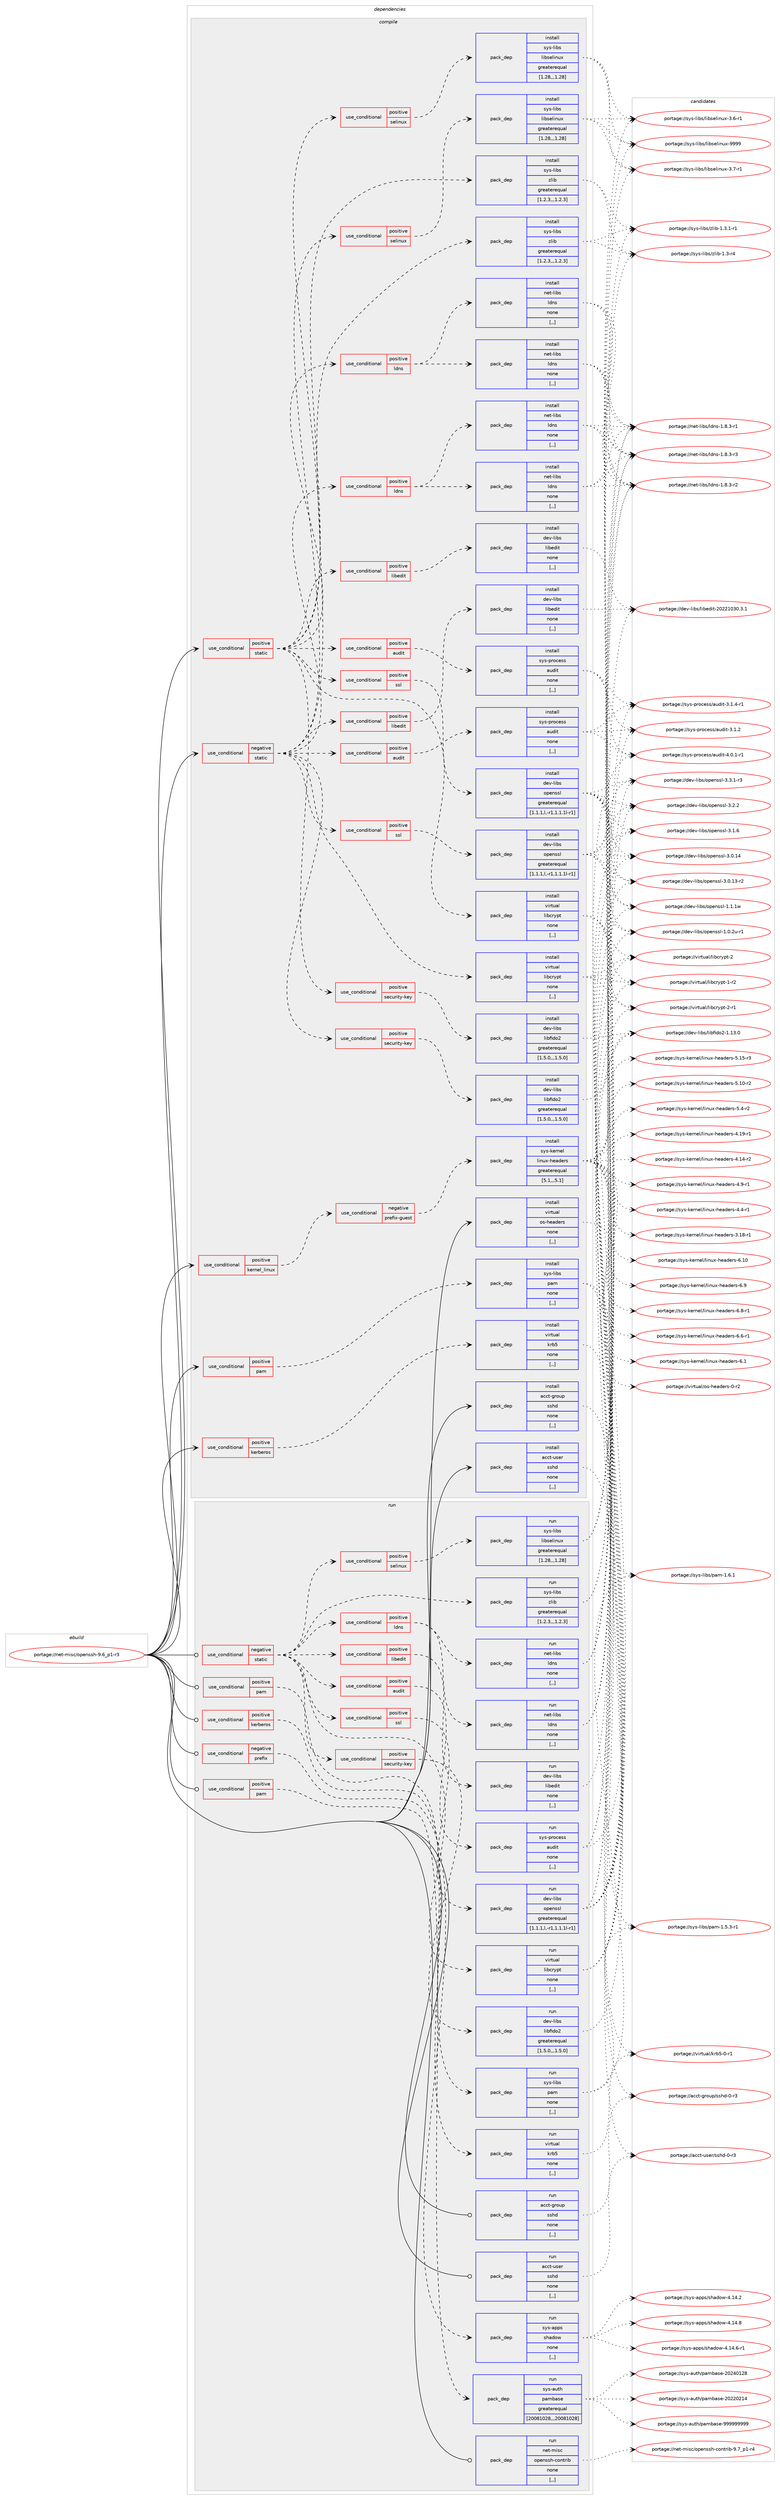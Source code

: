 digraph prolog {

# *************
# Graph options
# *************

newrank=true;
concentrate=true;
compound=true;
graph [rankdir=LR,fontname=Helvetica,fontsize=10,ranksep=1.5];#, ranksep=2.5, nodesep=0.2];
edge  [arrowhead=vee];
node  [fontname=Helvetica,fontsize=10];

# **********
# The ebuild
# **********

subgraph cluster_leftcol {
color=gray;
label=<<i>ebuild</i>>;
id [label="portage://net-misc/openssh-9.6_p1-r3", color=red, width=4, href="../net-misc/openssh-9.6_p1-r3.svg"];
}

# ****************
# The dependencies
# ****************

subgraph cluster_midcol {
color=gray;
label=<<i>dependencies</i>>;
subgraph cluster_compile {
fillcolor="#eeeeee";
style=filled;
label=<<i>compile</i>>;
subgraph cond4305 {
dependency11518 [label=<<TABLE BORDER="0" CELLBORDER="1" CELLSPACING="0" CELLPADDING="4"><TR><TD ROWSPAN="3" CELLPADDING="10">use_conditional</TD></TR><TR><TD>negative</TD></TR><TR><TD>static</TD></TR></TABLE>>, shape=none, color=red];
subgraph cond4306 {
dependency11519 [label=<<TABLE BORDER="0" CELLBORDER="1" CELLSPACING="0" CELLPADDING="4"><TR><TD ROWSPAN="3" CELLPADDING="10">use_conditional</TD></TR><TR><TD>positive</TD></TR><TR><TD>audit</TD></TR></TABLE>>, shape=none, color=red];
subgraph pack7176 {
dependency11520 [label=<<TABLE BORDER="0" CELLBORDER="1" CELLSPACING="0" CELLPADDING="4" WIDTH="220"><TR><TD ROWSPAN="6" CELLPADDING="30">pack_dep</TD></TR><TR><TD WIDTH="110">install</TD></TR><TR><TD>sys-process</TD></TR><TR><TD>audit</TD></TR><TR><TD>none</TD></TR><TR><TD>[,,]</TD></TR></TABLE>>, shape=none, color=blue];
}
dependency11519:e -> dependency11520:w [weight=20,style="dashed",arrowhead="vee"];
}
dependency11518:e -> dependency11519:w [weight=20,style="dashed",arrowhead="vee"];
subgraph cond4307 {
dependency11521 [label=<<TABLE BORDER="0" CELLBORDER="1" CELLSPACING="0" CELLPADDING="4"><TR><TD ROWSPAN="3" CELLPADDING="10">use_conditional</TD></TR><TR><TD>positive</TD></TR><TR><TD>ldns</TD></TR></TABLE>>, shape=none, color=red];
subgraph pack7177 {
dependency11522 [label=<<TABLE BORDER="0" CELLBORDER="1" CELLSPACING="0" CELLPADDING="4" WIDTH="220"><TR><TD ROWSPAN="6" CELLPADDING="30">pack_dep</TD></TR><TR><TD WIDTH="110">install</TD></TR><TR><TD>net-libs</TD></TR><TR><TD>ldns</TD></TR><TR><TD>none</TD></TR><TR><TD>[,,]</TD></TR></TABLE>>, shape=none, color=blue];
}
dependency11521:e -> dependency11522:w [weight=20,style="dashed",arrowhead="vee"];
subgraph pack7178 {
dependency11523 [label=<<TABLE BORDER="0" CELLBORDER="1" CELLSPACING="0" CELLPADDING="4" WIDTH="220"><TR><TD ROWSPAN="6" CELLPADDING="30">pack_dep</TD></TR><TR><TD WIDTH="110">install</TD></TR><TR><TD>net-libs</TD></TR><TR><TD>ldns</TD></TR><TR><TD>none</TD></TR><TR><TD>[,,]</TD></TR></TABLE>>, shape=none, color=blue];
}
dependency11521:e -> dependency11523:w [weight=20,style="dashed",arrowhead="vee"];
}
dependency11518:e -> dependency11521:w [weight=20,style="dashed",arrowhead="vee"];
subgraph cond4308 {
dependency11524 [label=<<TABLE BORDER="0" CELLBORDER="1" CELLSPACING="0" CELLPADDING="4"><TR><TD ROWSPAN="3" CELLPADDING="10">use_conditional</TD></TR><TR><TD>positive</TD></TR><TR><TD>libedit</TD></TR></TABLE>>, shape=none, color=red];
subgraph pack7179 {
dependency11525 [label=<<TABLE BORDER="0" CELLBORDER="1" CELLSPACING="0" CELLPADDING="4" WIDTH="220"><TR><TD ROWSPAN="6" CELLPADDING="30">pack_dep</TD></TR><TR><TD WIDTH="110">install</TD></TR><TR><TD>dev-libs</TD></TR><TR><TD>libedit</TD></TR><TR><TD>none</TD></TR><TR><TD>[,,]</TD></TR></TABLE>>, shape=none, color=blue];
}
dependency11524:e -> dependency11525:w [weight=20,style="dashed",arrowhead="vee"];
}
dependency11518:e -> dependency11524:w [weight=20,style="dashed",arrowhead="vee"];
subgraph cond4309 {
dependency11526 [label=<<TABLE BORDER="0" CELLBORDER="1" CELLSPACING="0" CELLPADDING="4"><TR><TD ROWSPAN="3" CELLPADDING="10">use_conditional</TD></TR><TR><TD>positive</TD></TR><TR><TD>security-key</TD></TR></TABLE>>, shape=none, color=red];
subgraph pack7180 {
dependency11527 [label=<<TABLE BORDER="0" CELLBORDER="1" CELLSPACING="0" CELLPADDING="4" WIDTH="220"><TR><TD ROWSPAN="6" CELLPADDING="30">pack_dep</TD></TR><TR><TD WIDTH="110">install</TD></TR><TR><TD>dev-libs</TD></TR><TR><TD>libfido2</TD></TR><TR><TD>greaterequal</TD></TR><TR><TD>[1.5.0,,,1.5.0]</TD></TR></TABLE>>, shape=none, color=blue];
}
dependency11526:e -> dependency11527:w [weight=20,style="dashed",arrowhead="vee"];
}
dependency11518:e -> dependency11526:w [weight=20,style="dashed",arrowhead="vee"];
subgraph cond4310 {
dependency11528 [label=<<TABLE BORDER="0" CELLBORDER="1" CELLSPACING="0" CELLPADDING="4"><TR><TD ROWSPAN="3" CELLPADDING="10">use_conditional</TD></TR><TR><TD>positive</TD></TR><TR><TD>selinux</TD></TR></TABLE>>, shape=none, color=red];
subgraph pack7181 {
dependency11529 [label=<<TABLE BORDER="0" CELLBORDER="1" CELLSPACING="0" CELLPADDING="4" WIDTH="220"><TR><TD ROWSPAN="6" CELLPADDING="30">pack_dep</TD></TR><TR><TD WIDTH="110">install</TD></TR><TR><TD>sys-libs</TD></TR><TR><TD>libselinux</TD></TR><TR><TD>greaterequal</TD></TR><TR><TD>[1.28,,,1.28]</TD></TR></TABLE>>, shape=none, color=blue];
}
dependency11528:e -> dependency11529:w [weight=20,style="dashed",arrowhead="vee"];
}
dependency11518:e -> dependency11528:w [weight=20,style="dashed",arrowhead="vee"];
subgraph cond4311 {
dependency11530 [label=<<TABLE BORDER="0" CELLBORDER="1" CELLSPACING="0" CELLPADDING="4"><TR><TD ROWSPAN="3" CELLPADDING="10">use_conditional</TD></TR><TR><TD>positive</TD></TR><TR><TD>ssl</TD></TR></TABLE>>, shape=none, color=red];
subgraph pack7182 {
dependency11531 [label=<<TABLE BORDER="0" CELLBORDER="1" CELLSPACING="0" CELLPADDING="4" WIDTH="220"><TR><TD ROWSPAN="6" CELLPADDING="30">pack_dep</TD></TR><TR><TD WIDTH="110">install</TD></TR><TR><TD>dev-libs</TD></TR><TR><TD>openssl</TD></TR><TR><TD>greaterequal</TD></TR><TR><TD>[1.1.1,l,-r1,1.1.1l-r1]</TD></TR></TABLE>>, shape=none, color=blue];
}
dependency11530:e -> dependency11531:w [weight=20,style="dashed",arrowhead="vee"];
}
dependency11518:e -> dependency11530:w [weight=20,style="dashed",arrowhead="vee"];
subgraph pack7183 {
dependency11532 [label=<<TABLE BORDER="0" CELLBORDER="1" CELLSPACING="0" CELLPADDING="4" WIDTH="220"><TR><TD ROWSPAN="6" CELLPADDING="30">pack_dep</TD></TR><TR><TD WIDTH="110">install</TD></TR><TR><TD>virtual</TD></TR><TR><TD>libcrypt</TD></TR><TR><TD>none</TD></TR><TR><TD>[,,]</TD></TR></TABLE>>, shape=none, color=blue];
}
dependency11518:e -> dependency11532:w [weight=20,style="dashed",arrowhead="vee"];
subgraph pack7184 {
dependency11533 [label=<<TABLE BORDER="0" CELLBORDER="1" CELLSPACING="0" CELLPADDING="4" WIDTH="220"><TR><TD ROWSPAN="6" CELLPADDING="30">pack_dep</TD></TR><TR><TD WIDTH="110">install</TD></TR><TR><TD>sys-libs</TD></TR><TR><TD>zlib</TD></TR><TR><TD>greaterequal</TD></TR><TR><TD>[1.2.3,,,1.2.3]</TD></TR></TABLE>>, shape=none, color=blue];
}
dependency11518:e -> dependency11533:w [weight=20,style="dashed",arrowhead="vee"];
}
id:e -> dependency11518:w [weight=20,style="solid",arrowhead="vee"];
subgraph cond4312 {
dependency11534 [label=<<TABLE BORDER="0" CELLBORDER="1" CELLSPACING="0" CELLPADDING="4"><TR><TD ROWSPAN="3" CELLPADDING="10">use_conditional</TD></TR><TR><TD>positive</TD></TR><TR><TD>kerberos</TD></TR></TABLE>>, shape=none, color=red];
subgraph pack7185 {
dependency11535 [label=<<TABLE BORDER="0" CELLBORDER="1" CELLSPACING="0" CELLPADDING="4" WIDTH="220"><TR><TD ROWSPAN="6" CELLPADDING="30">pack_dep</TD></TR><TR><TD WIDTH="110">install</TD></TR><TR><TD>virtual</TD></TR><TR><TD>krb5</TD></TR><TR><TD>none</TD></TR><TR><TD>[,,]</TD></TR></TABLE>>, shape=none, color=blue];
}
dependency11534:e -> dependency11535:w [weight=20,style="dashed",arrowhead="vee"];
}
id:e -> dependency11534:w [weight=20,style="solid",arrowhead="vee"];
subgraph cond4313 {
dependency11536 [label=<<TABLE BORDER="0" CELLBORDER="1" CELLSPACING="0" CELLPADDING="4"><TR><TD ROWSPAN="3" CELLPADDING="10">use_conditional</TD></TR><TR><TD>positive</TD></TR><TR><TD>kernel_linux</TD></TR></TABLE>>, shape=none, color=red];
subgraph cond4314 {
dependency11537 [label=<<TABLE BORDER="0" CELLBORDER="1" CELLSPACING="0" CELLPADDING="4"><TR><TD ROWSPAN="3" CELLPADDING="10">use_conditional</TD></TR><TR><TD>negative</TD></TR><TR><TD>prefix-guest</TD></TR></TABLE>>, shape=none, color=red];
subgraph pack7186 {
dependency11538 [label=<<TABLE BORDER="0" CELLBORDER="1" CELLSPACING="0" CELLPADDING="4" WIDTH="220"><TR><TD ROWSPAN="6" CELLPADDING="30">pack_dep</TD></TR><TR><TD WIDTH="110">install</TD></TR><TR><TD>sys-kernel</TD></TR><TR><TD>linux-headers</TD></TR><TR><TD>greaterequal</TD></TR><TR><TD>[5.1,,,5.1]</TD></TR></TABLE>>, shape=none, color=blue];
}
dependency11537:e -> dependency11538:w [weight=20,style="dashed",arrowhead="vee"];
}
dependency11536:e -> dependency11537:w [weight=20,style="dashed",arrowhead="vee"];
}
id:e -> dependency11536:w [weight=20,style="solid",arrowhead="vee"];
subgraph cond4315 {
dependency11539 [label=<<TABLE BORDER="0" CELLBORDER="1" CELLSPACING="0" CELLPADDING="4"><TR><TD ROWSPAN="3" CELLPADDING="10">use_conditional</TD></TR><TR><TD>positive</TD></TR><TR><TD>pam</TD></TR></TABLE>>, shape=none, color=red];
subgraph pack7187 {
dependency11540 [label=<<TABLE BORDER="0" CELLBORDER="1" CELLSPACING="0" CELLPADDING="4" WIDTH="220"><TR><TD ROWSPAN="6" CELLPADDING="30">pack_dep</TD></TR><TR><TD WIDTH="110">install</TD></TR><TR><TD>sys-libs</TD></TR><TR><TD>pam</TD></TR><TR><TD>none</TD></TR><TR><TD>[,,]</TD></TR></TABLE>>, shape=none, color=blue];
}
dependency11539:e -> dependency11540:w [weight=20,style="dashed",arrowhead="vee"];
}
id:e -> dependency11539:w [weight=20,style="solid",arrowhead="vee"];
subgraph cond4316 {
dependency11541 [label=<<TABLE BORDER="0" CELLBORDER="1" CELLSPACING="0" CELLPADDING="4"><TR><TD ROWSPAN="3" CELLPADDING="10">use_conditional</TD></TR><TR><TD>positive</TD></TR><TR><TD>static</TD></TR></TABLE>>, shape=none, color=red];
subgraph cond4317 {
dependency11542 [label=<<TABLE BORDER="0" CELLBORDER="1" CELLSPACING="0" CELLPADDING="4"><TR><TD ROWSPAN="3" CELLPADDING="10">use_conditional</TD></TR><TR><TD>positive</TD></TR><TR><TD>audit</TD></TR></TABLE>>, shape=none, color=red];
subgraph pack7188 {
dependency11543 [label=<<TABLE BORDER="0" CELLBORDER="1" CELLSPACING="0" CELLPADDING="4" WIDTH="220"><TR><TD ROWSPAN="6" CELLPADDING="30">pack_dep</TD></TR><TR><TD WIDTH="110">install</TD></TR><TR><TD>sys-process</TD></TR><TR><TD>audit</TD></TR><TR><TD>none</TD></TR><TR><TD>[,,]</TD></TR></TABLE>>, shape=none, color=blue];
}
dependency11542:e -> dependency11543:w [weight=20,style="dashed",arrowhead="vee"];
}
dependency11541:e -> dependency11542:w [weight=20,style="dashed",arrowhead="vee"];
subgraph cond4318 {
dependency11544 [label=<<TABLE BORDER="0" CELLBORDER="1" CELLSPACING="0" CELLPADDING="4"><TR><TD ROWSPAN="3" CELLPADDING="10">use_conditional</TD></TR><TR><TD>positive</TD></TR><TR><TD>ldns</TD></TR></TABLE>>, shape=none, color=red];
subgraph pack7189 {
dependency11545 [label=<<TABLE BORDER="0" CELLBORDER="1" CELLSPACING="0" CELLPADDING="4" WIDTH="220"><TR><TD ROWSPAN="6" CELLPADDING="30">pack_dep</TD></TR><TR><TD WIDTH="110">install</TD></TR><TR><TD>net-libs</TD></TR><TR><TD>ldns</TD></TR><TR><TD>none</TD></TR><TR><TD>[,,]</TD></TR></TABLE>>, shape=none, color=blue];
}
dependency11544:e -> dependency11545:w [weight=20,style="dashed",arrowhead="vee"];
subgraph pack7190 {
dependency11546 [label=<<TABLE BORDER="0" CELLBORDER="1" CELLSPACING="0" CELLPADDING="4" WIDTH="220"><TR><TD ROWSPAN="6" CELLPADDING="30">pack_dep</TD></TR><TR><TD WIDTH="110">install</TD></TR><TR><TD>net-libs</TD></TR><TR><TD>ldns</TD></TR><TR><TD>none</TD></TR><TR><TD>[,,]</TD></TR></TABLE>>, shape=none, color=blue];
}
dependency11544:e -> dependency11546:w [weight=20,style="dashed",arrowhead="vee"];
}
dependency11541:e -> dependency11544:w [weight=20,style="dashed",arrowhead="vee"];
subgraph cond4319 {
dependency11547 [label=<<TABLE BORDER="0" CELLBORDER="1" CELLSPACING="0" CELLPADDING="4"><TR><TD ROWSPAN="3" CELLPADDING="10">use_conditional</TD></TR><TR><TD>positive</TD></TR><TR><TD>libedit</TD></TR></TABLE>>, shape=none, color=red];
subgraph pack7191 {
dependency11548 [label=<<TABLE BORDER="0" CELLBORDER="1" CELLSPACING="0" CELLPADDING="4" WIDTH="220"><TR><TD ROWSPAN="6" CELLPADDING="30">pack_dep</TD></TR><TR><TD WIDTH="110">install</TD></TR><TR><TD>dev-libs</TD></TR><TR><TD>libedit</TD></TR><TR><TD>none</TD></TR><TR><TD>[,,]</TD></TR></TABLE>>, shape=none, color=blue];
}
dependency11547:e -> dependency11548:w [weight=20,style="dashed",arrowhead="vee"];
}
dependency11541:e -> dependency11547:w [weight=20,style="dashed",arrowhead="vee"];
subgraph cond4320 {
dependency11549 [label=<<TABLE BORDER="0" CELLBORDER="1" CELLSPACING="0" CELLPADDING="4"><TR><TD ROWSPAN="3" CELLPADDING="10">use_conditional</TD></TR><TR><TD>positive</TD></TR><TR><TD>security-key</TD></TR></TABLE>>, shape=none, color=red];
subgraph pack7192 {
dependency11550 [label=<<TABLE BORDER="0" CELLBORDER="1" CELLSPACING="0" CELLPADDING="4" WIDTH="220"><TR><TD ROWSPAN="6" CELLPADDING="30">pack_dep</TD></TR><TR><TD WIDTH="110">install</TD></TR><TR><TD>dev-libs</TD></TR><TR><TD>libfido2</TD></TR><TR><TD>greaterequal</TD></TR><TR><TD>[1.5.0,,,1.5.0]</TD></TR></TABLE>>, shape=none, color=blue];
}
dependency11549:e -> dependency11550:w [weight=20,style="dashed",arrowhead="vee"];
}
dependency11541:e -> dependency11549:w [weight=20,style="dashed",arrowhead="vee"];
subgraph cond4321 {
dependency11551 [label=<<TABLE BORDER="0" CELLBORDER="1" CELLSPACING="0" CELLPADDING="4"><TR><TD ROWSPAN="3" CELLPADDING="10">use_conditional</TD></TR><TR><TD>positive</TD></TR><TR><TD>selinux</TD></TR></TABLE>>, shape=none, color=red];
subgraph pack7193 {
dependency11552 [label=<<TABLE BORDER="0" CELLBORDER="1" CELLSPACING="0" CELLPADDING="4" WIDTH="220"><TR><TD ROWSPAN="6" CELLPADDING="30">pack_dep</TD></TR><TR><TD WIDTH="110">install</TD></TR><TR><TD>sys-libs</TD></TR><TR><TD>libselinux</TD></TR><TR><TD>greaterequal</TD></TR><TR><TD>[1.28,,,1.28]</TD></TR></TABLE>>, shape=none, color=blue];
}
dependency11551:e -> dependency11552:w [weight=20,style="dashed",arrowhead="vee"];
}
dependency11541:e -> dependency11551:w [weight=20,style="dashed",arrowhead="vee"];
subgraph cond4322 {
dependency11553 [label=<<TABLE BORDER="0" CELLBORDER="1" CELLSPACING="0" CELLPADDING="4"><TR><TD ROWSPAN="3" CELLPADDING="10">use_conditional</TD></TR><TR><TD>positive</TD></TR><TR><TD>ssl</TD></TR></TABLE>>, shape=none, color=red];
subgraph pack7194 {
dependency11554 [label=<<TABLE BORDER="0" CELLBORDER="1" CELLSPACING="0" CELLPADDING="4" WIDTH="220"><TR><TD ROWSPAN="6" CELLPADDING="30">pack_dep</TD></TR><TR><TD WIDTH="110">install</TD></TR><TR><TD>dev-libs</TD></TR><TR><TD>openssl</TD></TR><TR><TD>greaterequal</TD></TR><TR><TD>[1.1.1,l,-r1,1.1.1l-r1]</TD></TR></TABLE>>, shape=none, color=blue];
}
dependency11553:e -> dependency11554:w [weight=20,style="dashed",arrowhead="vee"];
}
dependency11541:e -> dependency11553:w [weight=20,style="dashed",arrowhead="vee"];
subgraph pack7195 {
dependency11555 [label=<<TABLE BORDER="0" CELLBORDER="1" CELLSPACING="0" CELLPADDING="4" WIDTH="220"><TR><TD ROWSPAN="6" CELLPADDING="30">pack_dep</TD></TR><TR><TD WIDTH="110">install</TD></TR><TR><TD>virtual</TD></TR><TR><TD>libcrypt</TD></TR><TR><TD>none</TD></TR><TR><TD>[,,]</TD></TR></TABLE>>, shape=none, color=blue];
}
dependency11541:e -> dependency11555:w [weight=20,style="dashed",arrowhead="vee"];
subgraph pack7196 {
dependency11556 [label=<<TABLE BORDER="0" CELLBORDER="1" CELLSPACING="0" CELLPADDING="4" WIDTH="220"><TR><TD ROWSPAN="6" CELLPADDING="30">pack_dep</TD></TR><TR><TD WIDTH="110">install</TD></TR><TR><TD>sys-libs</TD></TR><TR><TD>zlib</TD></TR><TR><TD>greaterequal</TD></TR><TR><TD>[1.2.3,,,1.2.3]</TD></TR></TABLE>>, shape=none, color=blue];
}
dependency11541:e -> dependency11556:w [weight=20,style="dashed",arrowhead="vee"];
}
id:e -> dependency11541:w [weight=20,style="solid",arrowhead="vee"];
subgraph pack7197 {
dependency11557 [label=<<TABLE BORDER="0" CELLBORDER="1" CELLSPACING="0" CELLPADDING="4" WIDTH="220"><TR><TD ROWSPAN="6" CELLPADDING="30">pack_dep</TD></TR><TR><TD WIDTH="110">install</TD></TR><TR><TD>acct-group</TD></TR><TR><TD>sshd</TD></TR><TR><TD>none</TD></TR><TR><TD>[,,]</TD></TR></TABLE>>, shape=none, color=blue];
}
id:e -> dependency11557:w [weight=20,style="solid",arrowhead="vee"];
subgraph pack7198 {
dependency11558 [label=<<TABLE BORDER="0" CELLBORDER="1" CELLSPACING="0" CELLPADDING="4" WIDTH="220"><TR><TD ROWSPAN="6" CELLPADDING="30">pack_dep</TD></TR><TR><TD WIDTH="110">install</TD></TR><TR><TD>acct-user</TD></TR><TR><TD>sshd</TD></TR><TR><TD>none</TD></TR><TR><TD>[,,]</TD></TR></TABLE>>, shape=none, color=blue];
}
id:e -> dependency11558:w [weight=20,style="solid",arrowhead="vee"];
subgraph pack7199 {
dependency11559 [label=<<TABLE BORDER="0" CELLBORDER="1" CELLSPACING="0" CELLPADDING="4" WIDTH="220"><TR><TD ROWSPAN="6" CELLPADDING="30">pack_dep</TD></TR><TR><TD WIDTH="110">install</TD></TR><TR><TD>virtual</TD></TR><TR><TD>os-headers</TD></TR><TR><TD>none</TD></TR><TR><TD>[,,]</TD></TR></TABLE>>, shape=none, color=blue];
}
id:e -> dependency11559:w [weight=20,style="solid",arrowhead="vee"];
}
subgraph cluster_compileandrun {
fillcolor="#eeeeee";
style=filled;
label=<<i>compile and run</i>>;
}
subgraph cluster_run {
fillcolor="#eeeeee";
style=filled;
label=<<i>run</i>>;
subgraph cond4323 {
dependency11560 [label=<<TABLE BORDER="0" CELLBORDER="1" CELLSPACING="0" CELLPADDING="4"><TR><TD ROWSPAN="3" CELLPADDING="10">use_conditional</TD></TR><TR><TD>negative</TD></TR><TR><TD>prefix</TD></TR></TABLE>>, shape=none, color=red];
subgraph pack7200 {
dependency11561 [label=<<TABLE BORDER="0" CELLBORDER="1" CELLSPACING="0" CELLPADDING="4" WIDTH="220"><TR><TD ROWSPAN="6" CELLPADDING="30">pack_dep</TD></TR><TR><TD WIDTH="110">run</TD></TR><TR><TD>sys-apps</TD></TR><TR><TD>shadow</TD></TR><TR><TD>none</TD></TR><TR><TD>[,,]</TD></TR></TABLE>>, shape=none, color=blue];
}
dependency11560:e -> dependency11561:w [weight=20,style="dashed",arrowhead="vee"];
}
id:e -> dependency11560:w [weight=20,style="solid",arrowhead="odot"];
subgraph cond4324 {
dependency11562 [label=<<TABLE BORDER="0" CELLBORDER="1" CELLSPACING="0" CELLPADDING="4"><TR><TD ROWSPAN="3" CELLPADDING="10">use_conditional</TD></TR><TR><TD>negative</TD></TR><TR><TD>static</TD></TR></TABLE>>, shape=none, color=red];
subgraph cond4325 {
dependency11563 [label=<<TABLE BORDER="0" CELLBORDER="1" CELLSPACING="0" CELLPADDING="4"><TR><TD ROWSPAN="3" CELLPADDING="10">use_conditional</TD></TR><TR><TD>positive</TD></TR><TR><TD>audit</TD></TR></TABLE>>, shape=none, color=red];
subgraph pack7201 {
dependency11564 [label=<<TABLE BORDER="0" CELLBORDER="1" CELLSPACING="0" CELLPADDING="4" WIDTH="220"><TR><TD ROWSPAN="6" CELLPADDING="30">pack_dep</TD></TR><TR><TD WIDTH="110">run</TD></TR><TR><TD>sys-process</TD></TR><TR><TD>audit</TD></TR><TR><TD>none</TD></TR><TR><TD>[,,]</TD></TR></TABLE>>, shape=none, color=blue];
}
dependency11563:e -> dependency11564:w [weight=20,style="dashed",arrowhead="vee"];
}
dependency11562:e -> dependency11563:w [weight=20,style="dashed",arrowhead="vee"];
subgraph cond4326 {
dependency11565 [label=<<TABLE BORDER="0" CELLBORDER="1" CELLSPACING="0" CELLPADDING="4"><TR><TD ROWSPAN="3" CELLPADDING="10">use_conditional</TD></TR><TR><TD>positive</TD></TR><TR><TD>ldns</TD></TR></TABLE>>, shape=none, color=red];
subgraph pack7202 {
dependency11566 [label=<<TABLE BORDER="0" CELLBORDER="1" CELLSPACING="0" CELLPADDING="4" WIDTH="220"><TR><TD ROWSPAN="6" CELLPADDING="30">pack_dep</TD></TR><TR><TD WIDTH="110">run</TD></TR><TR><TD>net-libs</TD></TR><TR><TD>ldns</TD></TR><TR><TD>none</TD></TR><TR><TD>[,,]</TD></TR></TABLE>>, shape=none, color=blue];
}
dependency11565:e -> dependency11566:w [weight=20,style="dashed",arrowhead="vee"];
subgraph pack7203 {
dependency11567 [label=<<TABLE BORDER="0" CELLBORDER="1" CELLSPACING="0" CELLPADDING="4" WIDTH="220"><TR><TD ROWSPAN="6" CELLPADDING="30">pack_dep</TD></TR><TR><TD WIDTH="110">run</TD></TR><TR><TD>net-libs</TD></TR><TR><TD>ldns</TD></TR><TR><TD>none</TD></TR><TR><TD>[,,]</TD></TR></TABLE>>, shape=none, color=blue];
}
dependency11565:e -> dependency11567:w [weight=20,style="dashed",arrowhead="vee"];
}
dependency11562:e -> dependency11565:w [weight=20,style="dashed",arrowhead="vee"];
subgraph cond4327 {
dependency11568 [label=<<TABLE BORDER="0" CELLBORDER="1" CELLSPACING="0" CELLPADDING="4"><TR><TD ROWSPAN="3" CELLPADDING="10">use_conditional</TD></TR><TR><TD>positive</TD></TR><TR><TD>libedit</TD></TR></TABLE>>, shape=none, color=red];
subgraph pack7204 {
dependency11569 [label=<<TABLE BORDER="0" CELLBORDER="1" CELLSPACING="0" CELLPADDING="4" WIDTH="220"><TR><TD ROWSPAN="6" CELLPADDING="30">pack_dep</TD></TR><TR><TD WIDTH="110">run</TD></TR><TR><TD>dev-libs</TD></TR><TR><TD>libedit</TD></TR><TR><TD>none</TD></TR><TR><TD>[,,]</TD></TR></TABLE>>, shape=none, color=blue];
}
dependency11568:e -> dependency11569:w [weight=20,style="dashed",arrowhead="vee"];
}
dependency11562:e -> dependency11568:w [weight=20,style="dashed",arrowhead="vee"];
subgraph cond4328 {
dependency11570 [label=<<TABLE BORDER="0" CELLBORDER="1" CELLSPACING="0" CELLPADDING="4"><TR><TD ROWSPAN="3" CELLPADDING="10">use_conditional</TD></TR><TR><TD>positive</TD></TR><TR><TD>security-key</TD></TR></TABLE>>, shape=none, color=red];
subgraph pack7205 {
dependency11571 [label=<<TABLE BORDER="0" CELLBORDER="1" CELLSPACING="0" CELLPADDING="4" WIDTH="220"><TR><TD ROWSPAN="6" CELLPADDING="30">pack_dep</TD></TR><TR><TD WIDTH="110">run</TD></TR><TR><TD>dev-libs</TD></TR><TR><TD>libfido2</TD></TR><TR><TD>greaterequal</TD></TR><TR><TD>[1.5.0,,,1.5.0]</TD></TR></TABLE>>, shape=none, color=blue];
}
dependency11570:e -> dependency11571:w [weight=20,style="dashed",arrowhead="vee"];
}
dependency11562:e -> dependency11570:w [weight=20,style="dashed",arrowhead="vee"];
subgraph cond4329 {
dependency11572 [label=<<TABLE BORDER="0" CELLBORDER="1" CELLSPACING="0" CELLPADDING="4"><TR><TD ROWSPAN="3" CELLPADDING="10">use_conditional</TD></TR><TR><TD>positive</TD></TR><TR><TD>selinux</TD></TR></TABLE>>, shape=none, color=red];
subgraph pack7206 {
dependency11573 [label=<<TABLE BORDER="0" CELLBORDER="1" CELLSPACING="0" CELLPADDING="4" WIDTH="220"><TR><TD ROWSPAN="6" CELLPADDING="30">pack_dep</TD></TR><TR><TD WIDTH="110">run</TD></TR><TR><TD>sys-libs</TD></TR><TR><TD>libselinux</TD></TR><TR><TD>greaterequal</TD></TR><TR><TD>[1.28,,,1.28]</TD></TR></TABLE>>, shape=none, color=blue];
}
dependency11572:e -> dependency11573:w [weight=20,style="dashed",arrowhead="vee"];
}
dependency11562:e -> dependency11572:w [weight=20,style="dashed",arrowhead="vee"];
subgraph cond4330 {
dependency11574 [label=<<TABLE BORDER="0" CELLBORDER="1" CELLSPACING="0" CELLPADDING="4"><TR><TD ROWSPAN="3" CELLPADDING="10">use_conditional</TD></TR><TR><TD>positive</TD></TR><TR><TD>ssl</TD></TR></TABLE>>, shape=none, color=red];
subgraph pack7207 {
dependency11575 [label=<<TABLE BORDER="0" CELLBORDER="1" CELLSPACING="0" CELLPADDING="4" WIDTH="220"><TR><TD ROWSPAN="6" CELLPADDING="30">pack_dep</TD></TR><TR><TD WIDTH="110">run</TD></TR><TR><TD>dev-libs</TD></TR><TR><TD>openssl</TD></TR><TR><TD>greaterequal</TD></TR><TR><TD>[1.1.1,l,-r1,1.1.1l-r1]</TD></TR></TABLE>>, shape=none, color=blue];
}
dependency11574:e -> dependency11575:w [weight=20,style="dashed",arrowhead="vee"];
}
dependency11562:e -> dependency11574:w [weight=20,style="dashed",arrowhead="vee"];
subgraph pack7208 {
dependency11576 [label=<<TABLE BORDER="0" CELLBORDER="1" CELLSPACING="0" CELLPADDING="4" WIDTH="220"><TR><TD ROWSPAN="6" CELLPADDING="30">pack_dep</TD></TR><TR><TD WIDTH="110">run</TD></TR><TR><TD>virtual</TD></TR><TR><TD>libcrypt</TD></TR><TR><TD>none</TD></TR><TR><TD>[,,]</TD></TR></TABLE>>, shape=none, color=blue];
}
dependency11562:e -> dependency11576:w [weight=20,style="dashed",arrowhead="vee"];
subgraph pack7209 {
dependency11577 [label=<<TABLE BORDER="0" CELLBORDER="1" CELLSPACING="0" CELLPADDING="4" WIDTH="220"><TR><TD ROWSPAN="6" CELLPADDING="30">pack_dep</TD></TR><TR><TD WIDTH="110">run</TD></TR><TR><TD>sys-libs</TD></TR><TR><TD>zlib</TD></TR><TR><TD>greaterequal</TD></TR><TR><TD>[1.2.3,,,1.2.3]</TD></TR></TABLE>>, shape=none, color=blue];
}
dependency11562:e -> dependency11577:w [weight=20,style="dashed",arrowhead="vee"];
}
id:e -> dependency11562:w [weight=20,style="solid",arrowhead="odot"];
subgraph cond4331 {
dependency11578 [label=<<TABLE BORDER="0" CELLBORDER="1" CELLSPACING="0" CELLPADDING="4"><TR><TD ROWSPAN="3" CELLPADDING="10">use_conditional</TD></TR><TR><TD>positive</TD></TR><TR><TD>kerberos</TD></TR></TABLE>>, shape=none, color=red];
subgraph pack7210 {
dependency11579 [label=<<TABLE BORDER="0" CELLBORDER="1" CELLSPACING="0" CELLPADDING="4" WIDTH="220"><TR><TD ROWSPAN="6" CELLPADDING="30">pack_dep</TD></TR><TR><TD WIDTH="110">run</TD></TR><TR><TD>virtual</TD></TR><TR><TD>krb5</TD></TR><TR><TD>none</TD></TR><TR><TD>[,,]</TD></TR></TABLE>>, shape=none, color=blue];
}
dependency11578:e -> dependency11579:w [weight=20,style="dashed",arrowhead="vee"];
}
id:e -> dependency11578:w [weight=20,style="solid",arrowhead="odot"];
subgraph cond4332 {
dependency11580 [label=<<TABLE BORDER="0" CELLBORDER="1" CELLSPACING="0" CELLPADDING="4"><TR><TD ROWSPAN="3" CELLPADDING="10">use_conditional</TD></TR><TR><TD>positive</TD></TR><TR><TD>pam</TD></TR></TABLE>>, shape=none, color=red];
subgraph pack7211 {
dependency11581 [label=<<TABLE BORDER="0" CELLBORDER="1" CELLSPACING="0" CELLPADDING="4" WIDTH="220"><TR><TD ROWSPAN="6" CELLPADDING="30">pack_dep</TD></TR><TR><TD WIDTH="110">run</TD></TR><TR><TD>sys-auth</TD></TR><TR><TD>pambase</TD></TR><TR><TD>greaterequal</TD></TR><TR><TD>[20081028,,,20081028]</TD></TR></TABLE>>, shape=none, color=blue];
}
dependency11580:e -> dependency11581:w [weight=20,style="dashed",arrowhead="vee"];
}
id:e -> dependency11580:w [weight=20,style="solid",arrowhead="odot"];
subgraph cond4333 {
dependency11582 [label=<<TABLE BORDER="0" CELLBORDER="1" CELLSPACING="0" CELLPADDING="4"><TR><TD ROWSPAN="3" CELLPADDING="10">use_conditional</TD></TR><TR><TD>positive</TD></TR><TR><TD>pam</TD></TR></TABLE>>, shape=none, color=red];
subgraph pack7212 {
dependency11583 [label=<<TABLE BORDER="0" CELLBORDER="1" CELLSPACING="0" CELLPADDING="4" WIDTH="220"><TR><TD ROWSPAN="6" CELLPADDING="30">pack_dep</TD></TR><TR><TD WIDTH="110">run</TD></TR><TR><TD>sys-libs</TD></TR><TR><TD>pam</TD></TR><TR><TD>none</TD></TR><TR><TD>[,,]</TD></TR></TABLE>>, shape=none, color=blue];
}
dependency11582:e -> dependency11583:w [weight=20,style="dashed",arrowhead="vee"];
}
id:e -> dependency11582:w [weight=20,style="solid",arrowhead="odot"];
subgraph pack7213 {
dependency11584 [label=<<TABLE BORDER="0" CELLBORDER="1" CELLSPACING="0" CELLPADDING="4" WIDTH="220"><TR><TD ROWSPAN="6" CELLPADDING="30">pack_dep</TD></TR><TR><TD WIDTH="110">run</TD></TR><TR><TD>acct-group</TD></TR><TR><TD>sshd</TD></TR><TR><TD>none</TD></TR><TR><TD>[,,]</TD></TR></TABLE>>, shape=none, color=blue];
}
id:e -> dependency11584:w [weight=20,style="solid",arrowhead="odot"];
subgraph pack7214 {
dependency11585 [label=<<TABLE BORDER="0" CELLBORDER="1" CELLSPACING="0" CELLPADDING="4" WIDTH="220"><TR><TD ROWSPAN="6" CELLPADDING="30">pack_dep</TD></TR><TR><TD WIDTH="110">run</TD></TR><TR><TD>acct-user</TD></TR><TR><TD>sshd</TD></TR><TR><TD>none</TD></TR><TR><TD>[,,]</TD></TR></TABLE>>, shape=none, color=blue];
}
id:e -> dependency11585:w [weight=20,style="solid",arrowhead="odot"];
subgraph pack7215 {
dependency11586 [label=<<TABLE BORDER="0" CELLBORDER="1" CELLSPACING="0" CELLPADDING="4" WIDTH="220"><TR><TD ROWSPAN="6" CELLPADDING="30">pack_dep</TD></TR><TR><TD WIDTH="110">run</TD></TR><TR><TD>net-misc</TD></TR><TR><TD>openssh-contrib</TD></TR><TR><TD>none</TD></TR><TR><TD>[,,]</TD></TR></TABLE>>, shape=none, color=blue];
}
id:e -> dependency11586:w [weight=20,style="solid",arrowhead="odot"];
}
}

# **************
# The candidates
# **************

subgraph cluster_choices {
rank=same;
color=gray;
label=<<i>candidates</i>>;

subgraph choice7176 {
color=black;
nodesep=1;
choice115121115451121141119910111511547971171001051164552464846494511449 [label="portage://sys-process/audit-4.0.1-r1", color=red, width=4,href="../sys-process/audit-4.0.1-r1.svg"];
choice115121115451121141119910111511547971171001051164551464946524511449 [label="portage://sys-process/audit-3.1.4-r1", color=red, width=4,href="../sys-process/audit-3.1.4-r1.svg"];
choice11512111545112114111991011151154797117100105116455146494650 [label="portage://sys-process/audit-3.1.2", color=red, width=4,href="../sys-process/audit-3.1.2.svg"];
dependency11520:e -> choice115121115451121141119910111511547971171001051164552464846494511449:w [style=dotted,weight="100"];
dependency11520:e -> choice115121115451121141119910111511547971171001051164551464946524511449:w [style=dotted,weight="100"];
dependency11520:e -> choice11512111545112114111991011151154797117100105116455146494650:w [style=dotted,weight="100"];
}
subgraph choice7177 {
color=black;
nodesep=1;
choice1101011164510810598115471081001101154549465646514511451 [label="portage://net-libs/ldns-1.8.3-r3", color=red, width=4,href="../net-libs/ldns-1.8.3-r3.svg"];
choice1101011164510810598115471081001101154549465646514511450 [label="portage://net-libs/ldns-1.8.3-r2", color=red, width=4,href="../net-libs/ldns-1.8.3-r2.svg"];
choice1101011164510810598115471081001101154549465646514511449 [label="portage://net-libs/ldns-1.8.3-r1", color=red, width=4,href="../net-libs/ldns-1.8.3-r1.svg"];
dependency11522:e -> choice1101011164510810598115471081001101154549465646514511451:w [style=dotted,weight="100"];
dependency11522:e -> choice1101011164510810598115471081001101154549465646514511450:w [style=dotted,weight="100"];
dependency11522:e -> choice1101011164510810598115471081001101154549465646514511449:w [style=dotted,weight="100"];
}
subgraph choice7178 {
color=black;
nodesep=1;
choice1101011164510810598115471081001101154549465646514511451 [label="portage://net-libs/ldns-1.8.3-r3", color=red, width=4,href="../net-libs/ldns-1.8.3-r3.svg"];
choice1101011164510810598115471081001101154549465646514511450 [label="portage://net-libs/ldns-1.8.3-r2", color=red, width=4,href="../net-libs/ldns-1.8.3-r2.svg"];
choice1101011164510810598115471081001101154549465646514511449 [label="portage://net-libs/ldns-1.8.3-r1", color=red, width=4,href="../net-libs/ldns-1.8.3-r1.svg"];
dependency11523:e -> choice1101011164510810598115471081001101154549465646514511451:w [style=dotted,weight="100"];
dependency11523:e -> choice1101011164510810598115471081001101154549465646514511450:w [style=dotted,weight="100"];
dependency11523:e -> choice1101011164510810598115471081001101154549465646514511449:w [style=dotted,weight="100"];
}
subgraph choice7179 {
color=black;
nodesep=1;
choice1001011184510810598115471081059810110010511645504850504948514846514649 [label="portage://dev-libs/libedit-20221030.3.1", color=red, width=4,href="../dev-libs/libedit-20221030.3.1.svg"];
dependency11525:e -> choice1001011184510810598115471081059810110010511645504850504948514846514649:w [style=dotted,weight="100"];
}
subgraph choice7180 {
color=black;
nodesep=1;
choice100101118451081059811547108105981021051001115045494649514648 [label="portage://dev-libs/libfido2-1.13.0", color=red, width=4,href="../dev-libs/libfido2-1.13.0.svg"];
dependency11527:e -> choice100101118451081059811547108105981021051001115045494649514648:w [style=dotted,weight="100"];
}
subgraph choice7181 {
color=black;
nodesep=1;
choice115121115451081059811547108105981151011081051101171204557575757 [label="portage://sys-libs/libselinux-9999", color=red, width=4,href="../sys-libs/libselinux-9999.svg"];
choice11512111545108105981154710810598115101108105110117120455146554511449 [label="portage://sys-libs/libselinux-3.7-r1", color=red, width=4,href="../sys-libs/libselinux-3.7-r1.svg"];
choice11512111545108105981154710810598115101108105110117120455146544511449 [label="portage://sys-libs/libselinux-3.6-r1", color=red, width=4,href="../sys-libs/libselinux-3.6-r1.svg"];
dependency11529:e -> choice115121115451081059811547108105981151011081051101171204557575757:w [style=dotted,weight="100"];
dependency11529:e -> choice11512111545108105981154710810598115101108105110117120455146554511449:w [style=dotted,weight="100"];
dependency11529:e -> choice11512111545108105981154710810598115101108105110117120455146544511449:w [style=dotted,weight="100"];
}
subgraph choice7182 {
color=black;
nodesep=1;
choice1001011184510810598115471111121011101151151084551465146494511451 [label="portage://dev-libs/openssl-3.3.1-r3", color=red, width=4,href="../dev-libs/openssl-3.3.1-r3.svg"];
choice100101118451081059811547111112101110115115108455146504650 [label="portage://dev-libs/openssl-3.2.2", color=red, width=4,href="../dev-libs/openssl-3.2.2.svg"];
choice100101118451081059811547111112101110115115108455146494654 [label="portage://dev-libs/openssl-3.1.6", color=red, width=4,href="../dev-libs/openssl-3.1.6.svg"];
choice10010111845108105981154711111210111011511510845514648464952 [label="portage://dev-libs/openssl-3.0.14", color=red, width=4,href="../dev-libs/openssl-3.0.14.svg"];
choice100101118451081059811547111112101110115115108455146484649514511450 [label="portage://dev-libs/openssl-3.0.13-r2", color=red, width=4,href="../dev-libs/openssl-3.0.13-r2.svg"];
choice100101118451081059811547111112101110115115108454946494649119 [label="portage://dev-libs/openssl-1.1.1w", color=red, width=4,href="../dev-libs/openssl-1.1.1w.svg"];
choice1001011184510810598115471111121011101151151084549464846501174511449 [label="portage://dev-libs/openssl-1.0.2u-r1", color=red, width=4,href="../dev-libs/openssl-1.0.2u-r1.svg"];
dependency11531:e -> choice1001011184510810598115471111121011101151151084551465146494511451:w [style=dotted,weight="100"];
dependency11531:e -> choice100101118451081059811547111112101110115115108455146504650:w [style=dotted,weight="100"];
dependency11531:e -> choice100101118451081059811547111112101110115115108455146494654:w [style=dotted,weight="100"];
dependency11531:e -> choice10010111845108105981154711111210111011511510845514648464952:w [style=dotted,weight="100"];
dependency11531:e -> choice100101118451081059811547111112101110115115108455146484649514511450:w [style=dotted,weight="100"];
dependency11531:e -> choice100101118451081059811547111112101110115115108454946494649119:w [style=dotted,weight="100"];
dependency11531:e -> choice1001011184510810598115471111121011101151151084549464846501174511449:w [style=dotted,weight="100"];
}
subgraph choice7183 {
color=black;
nodesep=1;
choice1181051141161179710847108105989911412111211645504511449 [label="portage://virtual/libcrypt-2-r1", color=red, width=4,href="../virtual/libcrypt-2-r1.svg"];
choice118105114116117971084710810598991141211121164550 [label="portage://virtual/libcrypt-2", color=red, width=4,href="../virtual/libcrypt-2.svg"];
choice1181051141161179710847108105989911412111211645494511450 [label="portage://virtual/libcrypt-1-r2", color=red, width=4,href="../virtual/libcrypt-1-r2.svg"];
dependency11532:e -> choice1181051141161179710847108105989911412111211645504511449:w [style=dotted,weight="100"];
dependency11532:e -> choice118105114116117971084710810598991141211121164550:w [style=dotted,weight="100"];
dependency11532:e -> choice1181051141161179710847108105989911412111211645494511450:w [style=dotted,weight="100"];
}
subgraph choice7184 {
color=black;
nodesep=1;
choice115121115451081059811547122108105984549465146494511449 [label="portage://sys-libs/zlib-1.3.1-r1", color=red, width=4,href="../sys-libs/zlib-1.3.1-r1.svg"];
choice11512111545108105981154712210810598454946514511452 [label="portage://sys-libs/zlib-1.3-r4", color=red, width=4,href="../sys-libs/zlib-1.3-r4.svg"];
dependency11533:e -> choice115121115451081059811547122108105984549465146494511449:w [style=dotted,weight="100"];
dependency11533:e -> choice11512111545108105981154712210810598454946514511452:w [style=dotted,weight="100"];
}
subgraph choice7185 {
color=black;
nodesep=1;
choice1181051141161179710847107114985345484511449 [label="portage://virtual/krb5-0-r1", color=red, width=4,href="../virtual/krb5-0-r1.svg"];
dependency11535:e -> choice1181051141161179710847107114985345484511449:w [style=dotted,weight="100"];
}
subgraph choice7186 {
color=black;
nodesep=1;
choice115121115451071011141101011084710810511011712045104101971001011141154554464948 [label="portage://sys-kernel/linux-headers-6.10", color=red, width=4,href="../sys-kernel/linux-headers-6.10.svg"];
choice1151211154510710111411010110847108105110117120451041019710010111411545544657 [label="portage://sys-kernel/linux-headers-6.9", color=red, width=4,href="../sys-kernel/linux-headers-6.9.svg"];
choice11512111545107101114110101108471081051101171204510410197100101114115455446564511449 [label="portage://sys-kernel/linux-headers-6.8-r1", color=red, width=4,href="../sys-kernel/linux-headers-6.8-r1.svg"];
choice11512111545107101114110101108471081051101171204510410197100101114115455446544511449 [label="portage://sys-kernel/linux-headers-6.6-r1", color=red, width=4,href="../sys-kernel/linux-headers-6.6-r1.svg"];
choice1151211154510710111411010110847108105110117120451041019710010111411545544649 [label="portage://sys-kernel/linux-headers-6.1", color=red, width=4,href="../sys-kernel/linux-headers-6.1.svg"];
choice1151211154510710111411010110847108105110117120451041019710010111411545534649534511451 [label="portage://sys-kernel/linux-headers-5.15-r3", color=red, width=4,href="../sys-kernel/linux-headers-5.15-r3.svg"];
choice1151211154510710111411010110847108105110117120451041019710010111411545534649484511450 [label="portage://sys-kernel/linux-headers-5.10-r2", color=red, width=4,href="../sys-kernel/linux-headers-5.10-r2.svg"];
choice11512111545107101114110101108471081051101171204510410197100101114115455346524511450 [label="portage://sys-kernel/linux-headers-5.4-r2", color=red, width=4,href="../sys-kernel/linux-headers-5.4-r2.svg"];
choice1151211154510710111411010110847108105110117120451041019710010111411545524649574511449 [label="portage://sys-kernel/linux-headers-4.19-r1", color=red, width=4,href="../sys-kernel/linux-headers-4.19-r1.svg"];
choice1151211154510710111411010110847108105110117120451041019710010111411545524649524511450 [label="portage://sys-kernel/linux-headers-4.14-r2", color=red, width=4,href="../sys-kernel/linux-headers-4.14-r2.svg"];
choice11512111545107101114110101108471081051101171204510410197100101114115455246574511449 [label="portage://sys-kernel/linux-headers-4.9-r1", color=red, width=4,href="../sys-kernel/linux-headers-4.9-r1.svg"];
choice11512111545107101114110101108471081051101171204510410197100101114115455246524511449 [label="portage://sys-kernel/linux-headers-4.4-r1", color=red, width=4,href="../sys-kernel/linux-headers-4.4-r1.svg"];
choice1151211154510710111411010110847108105110117120451041019710010111411545514649564511449 [label="portage://sys-kernel/linux-headers-3.18-r1", color=red, width=4,href="../sys-kernel/linux-headers-3.18-r1.svg"];
dependency11538:e -> choice115121115451071011141101011084710810511011712045104101971001011141154554464948:w [style=dotted,weight="100"];
dependency11538:e -> choice1151211154510710111411010110847108105110117120451041019710010111411545544657:w [style=dotted,weight="100"];
dependency11538:e -> choice11512111545107101114110101108471081051101171204510410197100101114115455446564511449:w [style=dotted,weight="100"];
dependency11538:e -> choice11512111545107101114110101108471081051101171204510410197100101114115455446544511449:w [style=dotted,weight="100"];
dependency11538:e -> choice1151211154510710111411010110847108105110117120451041019710010111411545544649:w [style=dotted,weight="100"];
dependency11538:e -> choice1151211154510710111411010110847108105110117120451041019710010111411545534649534511451:w [style=dotted,weight="100"];
dependency11538:e -> choice1151211154510710111411010110847108105110117120451041019710010111411545534649484511450:w [style=dotted,weight="100"];
dependency11538:e -> choice11512111545107101114110101108471081051101171204510410197100101114115455346524511450:w [style=dotted,weight="100"];
dependency11538:e -> choice1151211154510710111411010110847108105110117120451041019710010111411545524649574511449:w [style=dotted,weight="100"];
dependency11538:e -> choice1151211154510710111411010110847108105110117120451041019710010111411545524649524511450:w [style=dotted,weight="100"];
dependency11538:e -> choice11512111545107101114110101108471081051101171204510410197100101114115455246574511449:w [style=dotted,weight="100"];
dependency11538:e -> choice11512111545107101114110101108471081051101171204510410197100101114115455246524511449:w [style=dotted,weight="100"];
dependency11538:e -> choice1151211154510710111411010110847108105110117120451041019710010111411545514649564511449:w [style=dotted,weight="100"];
}
subgraph choice7187 {
color=black;
nodesep=1;
choice11512111545108105981154711297109454946544649 [label="portage://sys-libs/pam-1.6.1", color=red, width=4,href="../sys-libs/pam-1.6.1.svg"];
choice115121115451081059811547112971094549465346514511449 [label="portage://sys-libs/pam-1.5.3-r1", color=red, width=4,href="../sys-libs/pam-1.5.3-r1.svg"];
dependency11540:e -> choice11512111545108105981154711297109454946544649:w [style=dotted,weight="100"];
dependency11540:e -> choice115121115451081059811547112971094549465346514511449:w [style=dotted,weight="100"];
}
subgraph choice7188 {
color=black;
nodesep=1;
choice115121115451121141119910111511547971171001051164552464846494511449 [label="portage://sys-process/audit-4.0.1-r1", color=red, width=4,href="../sys-process/audit-4.0.1-r1.svg"];
choice115121115451121141119910111511547971171001051164551464946524511449 [label="portage://sys-process/audit-3.1.4-r1", color=red, width=4,href="../sys-process/audit-3.1.4-r1.svg"];
choice11512111545112114111991011151154797117100105116455146494650 [label="portage://sys-process/audit-3.1.2", color=red, width=4,href="../sys-process/audit-3.1.2.svg"];
dependency11543:e -> choice115121115451121141119910111511547971171001051164552464846494511449:w [style=dotted,weight="100"];
dependency11543:e -> choice115121115451121141119910111511547971171001051164551464946524511449:w [style=dotted,weight="100"];
dependency11543:e -> choice11512111545112114111991011151154797117100105116455146494650:w [style=dotted,weight="100"];
}
subgraph choice7189 {
color=black;
nodesep=1;
choice1101011164510810598115471081001101154549465646514511451 [label="portage://net-libs/ldns-1.8.3-r3", color=red, width=4,href="../net-libs/ldns-1.8.3-r3.svg"];
choice1101011164510810598115471081001101154549465646514511450 [label="portage://net-libs/ldns-1.8.3-r2", color=red, width=4,href="../net-libs/ldns-1.8.3-r2.svg"];
choice1101011164510810598115471081001101154549465646514511449 [label="portage://net-libs/ldns-1.8.3-r1", color=red, width=4,href="../net-libs/ldns-1.8.3-r1.svg"];
dependency11545:e -> choice1101011164510810598115471081001101154549465646514511451:w [style=dotted,weight="100"];
dependency11545:e -> choice1101011164510810598115471081001101154549465646514511450:w [style=dotted,weight="100"];
dependency11545:e -> choice1101011164510810598115471081001101154549465646514511449:w [style=dotted,weight="100"];
}
subgraph choice7190 {
color=black;
nodesep=1;
choice1101011164510810598115471081001101154549465646514511451 [label="portage://net-libs/ldns-1.8.3-r3", color=red, width=4,href="../net-libs/ldns-1.8.3-r3.svg"];
choice1101011164510810598115471081001101154549465646514511450 [label="portage://net-libs/ldns-1.8.3-r2", color=red, width=4,href="../net-libs/ldns-1.8.3-r2.svg"];
choice1101011164510810598115471081001101154549465646514511449 [label="portage://net-libs/ldns-1.8.3-r1", color=red, width=4,href="../net-libs/ldns-1.8.3-r1.svg"];
dependency11546:e -> choice1101011164510810598115471081001101154549465646514511451:w [style=dotted,weight="100"];
dependency11546:e -> choice1101011164510810598115471081001101154549465646514511450:w [style=dotted,weight="100"];
dependency11546:e -> choice1101011164510810598115471081001101154549465646514511449:w [style=dotted,weight="100"];
}
subgraph choice7191 {
color=black;
nodesep=1;
choice1001011184510810598115471081059810110010511645504850504948514846514649 [label="portage://dev-libs/libedit-20221030.3.1", color=red, width=4,href="../dev-libs/libedit-20221030.3.1.svg"];
dependency11548:e -> choice1001011184510810598115471081059810110010511645504850504948514846514649:w [style=dotted,weight="100"];
}
subgraph choice7192 {
color=black;
nodesep=1;
choice100101118451081059811547108105981021051001115045494649514648 [label="portage://dev-libs/libfido2-1.13.0", color=red, width=4,href="../dev-libs/libfido2-1.13.0.svg"];
dependency11550:e -> choice100101118451081059811547108105981021051001115045494649514648:w [style=dotted,weight="100"];
}
subgraph choice7193 {
color=black;
nodesep=1;
choice115121115451081059811547108105981151011081051101171204557575757 [label="portage://sys-libs/libselinux-9999", color=red, width=4,href="../sys-libs/libselinux-9999.svg"];
choice11512111545108105981154710810598115101108105110117120455146554511449 [label="portage://sys-libs/libselinux-3.7-r1", color=red, width=4,href="../sys-libs/libselinux-3.7-r1.svg"];
choice11512111545108105981154710810598115101108105110117120455146544511449 [label="portage://sys-libs/libselinux-3.6-r1", color=red, width=4,href="../sys-libs/libselinux-3.6-r1.svg"];
dependency11552:e -> choice115121115451081059811547108105981151011081051101171204557575757:w [style=dotted,weight="100"];
dependency11552:e -> choice11512111545108105981154710810598115101108105110117120455146554511449:w [style=dotted,weight="100"];
dependency11552:e -> choice11512111545108105981154710810598115101108105110117120455146544511449:w [style=dotted,weight="100"];
}
subgraph choice7194 {
color=black;
nodesep=1;
choice1001011184510810598115471111121011101151151084551465146494511451 [label="portage://dev-libs/openssl-3.3.1-r3", color=red, width=4,href="../dev-libs/openssl-3.3.1-r3.svg"];
choice100101118451081059811547111112101110115115108455146504650 [label="portage://dev-libs/openssl-3.2.2", color=red, width=4,href="../dev-libs/openssl-3.2.2.svg"];
choice100101118451081059811547111112101110115115108455146494654 [label="portage://dev-libs/openssl-3.1.6", color=red, width=4,href="../dev-libs/openssl-3.1.6.svg"];
choice10010111845108105981154711111210111011511510845514648464952 [label="portage://dev-libs/openssl-3.0.14", color=red, width=4,href="../dev-libs/openssl-3.0.14.svg"];
choice100101118451081059811547111112101110115115108455146484649514511450 [label="portage://dev-libs/openssl-3.0.13-r2", color=red, width=4,href="../dev-libs/openssl-3.0.13-r2.svg"];
choice100101118451081059811547111112101110115115108454946494649119 [label="portage://dev-libs/openssl-1.1.1w", color=red, width=4,href="../dev-libs/openssl-1.1.1w.svg"];
choice1001011184510810598115471111121011101151151084549464846501174511449 [label="portage://dev-libs/openssl-1.0.2u-r1", color=red, width=4,href="../dev-libs/openssl-1.0.2u-r1.svg"];
dependency11554:e -> choice1001011184510810598115471111121011101151151084551465146494511451:w [style=dotted,weight="100"];
dependency11554:e -> choice100101118451081059811547111112101110115115108455146504650:w [style=dotted,weight="100"];
dependency11554:e -> choice100101118451081059811547111112101110115115108455146494654:w [style=dotted,weight="100"];
dependency11554:e -> choice10010111845108105981154711111210111011511510845514648464952:w [style=dotted,weight="100"];
dependency11554:e -> choice100101118451081059811547111112101110115115108455146484649514511450:w [style=dotted,weight="100"];
dependency11554:e -> choice100101118451081059811547111112101110115115108454946494649119:w [style=dotted,weight="100"];
dependency11554:e -> choice1001011184510810598115471111121011101151151084549464846501174511449:w [style=dotted,weight="100"];
}
subgraph choice7195 {
color=black;
nodesep=1;
choice1181051141161179710847108105989911412111211645504511449 [label="portage://virtual/libcrypt-2-r1", color=red, width=4,href="../virtual/libcrypt-2-r1.svg"];
choice118105114116117971084710810598991141211121164550 [label="portage://virtual/libcrypt-2", color=red, width=4,href="../virtual/libcrypt-2.svg"];
choice1181051141161179710847108105989911412111211645494511450 [label="portage://virtual/libcrypt-1-r2", color=red, width=4,href="../virtual/libcrypt-1-r2.svg"];
dependency11555:e -> choice1181051141161179710847108105989911412111211645504511449:w [style=dotted,weight="100"];
dependency11555:e -> choice118105114116117971084710810598991141211121164550:w [style=dotted,weight="100"];
dependency11555:e -> choice1181051141161179710847108105989911412111211645494511450:w [style=dotted,weight="100"];
}
subgraph choice7196 {
color=black;
nodesep=1;
choice115121115451081059811547122108105984549465146494511449 [label="portage://sys-libs/zlib-1.3.1-r1", color=red, width=4,href="../sys-libs/zlib-1.3.1-r1.svg"];
choice11512111545108105981154712210810598454946514511452 [label="portage://sys-libs/zlib-1.3-r4", color=red, width=4,href="../sys-libs/zlib-1.3-r4.svg"];
dependency11556:e -> choice115121115451081059811547122108105984549465146494511449:w [style=dotted,weight="100"];
dependency11556:e -> choice11512111545108105981154712210810598454946514511452:w [style=dotted,weight="100"];
}
subgraph choice7197 {
color=black;
nodesep=1;
choice979999116451031141111171124711511510410045484511451 [label="portage://acct-group/sshd-0-r3", color=red, width=4,href="../acct-group/sshd-0-r3.svg"];
dependency11557:e -> choice979999116451031141111171124711511510410045484511451:w [style=dotted,weight="100"];
}
subgraph choice7198 {
color=black;
nodesep=1;
choice979999116451171151011144711511510410045484511451 [label="portage://acct-user/sshd-0-r3", color=red, width=4,href="../acct-user/sshd-0-r3.svg"];
dependency11558:e -> choice979999116451171151011144711511510410045484511451:w [style=dotted,weight="100"];
}
subgraph choice7199 {
color=black;
nodesep=1;
choice1181051141161179710847111115451041019710010111411545484511450 [label="portage://virtual/os-headers-0-r2", color=red, width=4,href="../virtual/os-headers-0-r2.svg"];
dependency11559:e -> choice1181051141161179710847111115451041019710010111411545484511450:w [style=dotted,weight="100"];
}
subgraph choice7200 {
color=black;
nodesep=1;
choice1151211154597112112115471151049710011111945524649524656 [label="portage://sys-apps/shadow-4.14.8", color=red, width=4,href="../sys-apps/shadow-4.14.8.svg"];
choice11512111545971121121154711510497100111119455246495246544511449 [label="portage://sys-apps/shadow-4.14.6-r1", color=red, width=4,href="../sys-apps/shadow-4.14.6-r1.svg"];
choice1151211154597112112115471151049710011111945524649524650 [label="portage://sys-apps/shadow-4.14.2", color=red, width=4,href="../sys-apps/shadow-4.14.2.svg"];
dependency11561:e -> choice1151211154597112112115471151049710011111945524649524656:w [style=dotted,weight="100"];
dependency11561:e -> choice11512111545971121121154711510497100111119455246495246544511449:w [style=dotted,weight="100"];
dependency11561:e -> choice1151211154597112112115471151049710011111945524649524650:w [style=dotted,weight="100"];
}
subgraph choice7201 {
color=black;
nodesep=1;
choice115121115451121141119910111511547971171001051164552464846494511449 [label="portage://sys-process/audit-4.0.1-r1", color=red, width=4,href="../sys-process/audit-4.0.1-r1.svg"];
choice115121115451121141119910111511547971171001051164551464946524511449 [label="portage://sys-process/audit-3.1.4-r1", color=red, width=4,href="../sys-process/audit-3.1.4-r1.svg"];
choice11512111545112114111991011151154797117100105116455146494650 [label="portage://sys-process/audit-3.1.2", color=red, width=4,href="../sys-process/audit-3.1.2.svg"];
dependency11564:e -> choice115121115451121141119910111511547971171001051164552464846494511449:w [style=dotted,weight="100"];
dependency11564:e -> choice115121115451121141119910111511547971171001051164551464946524511449:w [style=dotted,weight="100"];
dependency11564:e -> choice11512111545112114111991011151154797117100105116455146494650:w [style=dotted,weight="100"];
}
subgraph choice7202 {
color=black;
nodesep=1;
choice1101011164510810598115471081001101154549465646514511451 [label="portage://net-libs/ldns-1.8.3-r3", color=red, width=4,href="../net-libs/ldns-1.8.3-r3.svg"];
choice1101011164510810598115471081001101154549465646514511450 [label="portage://net-libs/ldns-1.8.3-r2", color=red, width=4,href="../net-libs/ldns-1.8.3-r2.svg"];
choice1101011164510810598115471081001101154549465646514511449 [label="portage://net-libs/ldns-1.8.3-r1", color=red, width=4,href="../net-libs/ldns-1.8.3-r1.svg"];
dependency11566:e -> choice1101011164510810598115471081001101154549465646514511451:w [style=dotted,weight="100"];
dependency11566:e -> choice1101011164510810598115471081001101154549465646514511450:w [style=dotted,weight="100"];
dependency11566:e -> choice1101011164510810598115471081001101154549465646514511449:w [style=dotted,weight="100"];
}
subgraph choice7203 {
color=black;
nodesep=1;
choice1101011164510810598115471081001101154549465646514511451 [label="portage://net-libs/ldns-1.8.3-r3", color=red, width=4,href="../net-libs/ldns-1.8.3-r3.svg"];
choice1101011164510810598115471081001101154549465646514511450 [label="portage://net-libs/ldns-1.8.3-r2", color=red, width=4,href="../net-libs/ldns-1.8.3-r2.svg"];
choice1101011164510810598115471081001101154549465646514511449 [label="portage://net-libs/ldns-1.8.3-r1", color=red, width=4,href="../net-libs/ldns-1.8.3-r1.svg"];
dependency11567:e -> choice1101011164510810598115471081001101154549465646514511451:w [style=dotted,weight="100"];
dependency11567:e -> choice1101011164510810598115471081001101154549465646514511450:w [style=dotted,weight="100"];
dependency11567:e -> choice1101011164510810598115471081001101154549465646514511449:w [style=dotted,weight="100"];
}
subgraph choice7204 {
color=black;
nodesep=1;
choice1001011184510810598115471081059810110010511645504850504948514846514649 [label="portage://dev-libs/libedit-20221030.3.1", color=red, width=4,href="../dev-libs/libedit-20221030.3.1.svg"];
dependency11569:e -> choice1001011184510810598115471081059810110010511645504850504948514846514649:w [style=dotted,weight="100"];
}
subgraph choice7205 {
color=black;
nodesep=1;
choice100101118451081059811547108105981021051001115045494649514648 [label="portage://dev-libs/libfido2-1.13.0", color=red, width=4,href="../dev-libs/libfido2-1.13.0.svg"];
dependency11571:e -> choice100101118451081059811547108105981021051001115045494649514648:w [style=dotted,weight="100"];
}
subgraph choice7206 {
color=black;
nodesep=1;
choice115121115451081059811547108105981151011081051101171204557575757 [label="portage://sys-libs/libselinux-9999", color=red, width=4,href="../sys-libs/libselinux-9999.svg"];
choice11512111545108105981154710810598115101108105110117120455146554511449 [label="portage://sys-libs/libselinux-3.7-r1", color=red, width=4,href="../sys-libs/libselinux-3.7-r1.svg"];
choice11512111545108105981154710810598115101108105110117120455146544511449 [label="portage://sys-libs/libselinux-3.6-r1", color=red, width=4,href="../sys-libs/libselinux-3.6-r1.svg"];
dependency11573:e -> choice115121115451081059811547108105981151011081051101171204557575757:w [style=dotted,weight="100"];
dependency11573:e -> choice11512111545108105981154710810598115101108105110117120455146554511449:w [style=dotted,weight="100"];
dependency11573:e -> choice11512111545108105981154710810598115101108105110117120455146544511449:w [style=dotted,weight="100"];
}
subgraph choice7207 {
color=black;
nodesep=1;
choice1001011184510810598115471111121011101151151084551465146494511451 [label="portage://dev-libs/openssl-3.3.1-r3", color=red, width=4,href="../dev-libs/openssl-3.3.1-r3.svg"];
choice100101118451081059811547111112101110115115108455146504650 [label="portage://dev-libs/openssl-3.2.2", color=red, width=4,href="../dev-libs/openssl-3.2.2.svg"];
choice100101118451081059811547111112101110115115108455146494654 [label="portage://dev-libs/openssl-3.1.6", color=red, width=4,href="../dev-libs/openssl-3.1.6.svg"];
choice10010111845108105981154711111210111011511510845514648464952 [label="portage://dev-libs/openssl-3.0.14", color=red, width=4,href="../dev-libs/openssl-3.0.14.svg"];
choice100101118451081059811547111112101110115115108455146484649514511450 [label="portage://dev-libs/openssl-3.0.13-r2", color=red, width=4,href="../dev-libs/openssl-3.0.13-r2.svg"];
choice100101118451081059811547111112101110115115108454946494649119 [label="portage://dev-libs/openssl-1.1.1w", color=red, width=4,href="../dev-libs/openssl-1.1.1w.svg"];
choice1001011184510810598115471111121011101151151084549464846501174511449 [label="portage://dev-libs/openssl-1.0.2u-r1", color=red, width=4,href="../dev-libs/openssl-1.0.2u-r1.svg"];
dependency11575:e -> choice1001011184510810598115471111121011101151151084551465146494511451:w [style=dotted,weight="100"];
dependency11575:e -> choice100101118451081059811547111112101110115115108455146504650:w [style=dotted,weight="100"];
dependency11575:e -> choice100101118451081059811547111112101110115115108455146494654:w [style=dotted,weight="100"];
dependency11575:e -> choice10010111845108105981154711111210111011511510845514648464952:w [style=dotted,weight="100"];
dependency11575:e -> choice100101118451081059811547111112101110115115108455146484649514511450:w [style=dotted,weight="100"];
dependency11575:e -> choice100101118451081059811547111112101110115115108454946494649119:w [style=dotted,weight="100"];
dependency11575:e -> choice1001011184510810598115471111121011101151151084549464846501174511449:w [style=dotted,weight="100"];
}
subgraph choice7208 {
color=black;
nodesep=1;
choice1181051141161179710847108105989911412111211645504511449 [label="portage://virtual/libcrypt-2-r1", color=red, width=4,href="../virtual/libcrypt-2-r1.svg"];
choice118105114116117971084710810598991141211121164550 [label="portage://virtual/libcrypt-2", color=red, width=4,href="../virtual/libcrypt-2.svg"];
choice1181051141161179710847108105989911412111211645494511450 [label="portage://virtual/libcrypt-1-r2", color=red, width=4,href="../virtual/libcrypt-1-r2.svg"];
dependency11576:e -> choice1181051141161179710847108105989911412111211645504511449:w [style=dotted,weight="100"];
dependency11576:e -> choice118105114116117971084710810598991141211121164550:w [style=dotted,weight="100"];
dependency11576:e -> choice1181051141161179710847108105989911412111211645494511450:w [style=dotted,weight="100"];
}
subgraph choice7209 {
color=black;
nodesep=1;
choice115121115451081059811547122108105984549465146494511449 [label="portage://sys-libs/zlib-1.3.1-r1", color=red, width=4,href="../sys-libs/zlib-1.3.1-r1.svg"];
choice11512111545108105981154712210810598454946514511452 [label="portage://sys-libs/zlib-1.3-r4", color=red, width=4,href="../sys-libs/zlib-1.3-r4.svg"];
dependency11577:e -> choice115121115451081059811547122108105984549465146494511449:w [style=dotted,weight="100"];
dependency11577:e -> choice11512111545108105981154712210810598454946514511452:w [style=dotted,weight="100"];
}
subgraph choice7210 {
color=black;
nodesep=1;
choice1181051141161179710847107114985345484511449 [label="portage://virtual/krb5-0-r1", color=red, width=4,href="../virtual/krb5-0-r1.svg"];
dependency11579:e -> choice1181051141161179710847107114985345484511449:w [style=dotted,weight="100"];
}
subgraph choice7211 {
color=black;
nodesep=1;
choice11512111545971171161044711297109989711510145575757575757575757 [label="portage://sys-auth/pambase-999999999", color=red, width=4,href="../sys-auth/pambase-999999999.svg"];
choice115121115459711711610447112971099897115101455048505248495056 [label="portage://sys-auth/pambase-20240128", color=red, width=4,href="../sys-auth/pambase-20240128.svg"];
choice115121115459711711610447112971099897115101455048505048504952 [label="portage://sys-auth/pambase-20220214", color=red, width=4,href="../sys-auth/pambase-20220214.svg"];
dependency11581:e -> choice11512111545971171161044711297109989711510145575757575757575757:w [style=dotted,weight="100"];
dependency11581:e -> choice115121115459711711610447112971099897115101455048505248495056:w [style=dotted,weight="100"];
dependency11581:e -> choice115121115459711711610447112971099897115101455048505048504952:w [style=dotted,weight="100"];
}
subgraph choice7212 {
color=black;
nodesep=1;
choice11512111545108105981154711297109454946544649 [label="portage://sys-libs/pam-1.6.1", color=red, width=4,href="../sys-libs/pam-1.6.1.svg"];
choice115121115451081059811547112971094549465346514511449 [label="portage://sys-libs/pam-1.5.3-r1", color=red, width=4,href="../sys-libs/pam-1.5.3-r1.svg"];
dependency11583:e -> choice11512111545108105981154711297109454946544649:w [style=dotted,weight="100"];
dependency11583:e -> choice115121115451081059811547112971094549465346514511449:w [style=dotted,weight="100"];
}
subgraph choice7213 {
color=black;
nodesep=1;
choice979999116451031141111171124711511510410045484511451 [label="portage://acct-group/sshd-0-r3", color=red, width=4,href="../acct-group/sshd-0-r3.svg"];
dependency11584:e -> choice979999116451031141111171124711511510410045484511451:w [style=dotted,weight="100"];
}
subgraph choice7214 {
color=black;
nodesep=1;
choice979999116451171151011144711511510410045484511451 [label="portage://acct-user/sshd-0-r3", color=red, width=4,href="../acct-user/sshd-0-r3.svg"];
dependency11585:e -> choice979999116451171151011144711511510410045484511451:w [style=dotted,weight="100"];
}
subgraph choice7215 {
color=black;
nodesep=1;
choice1101011164510910511599471111121011101151151044599111110116114105984557465595112494511452 [label="portage://net-misc/openssh-contrib-9.7_p1-r4", color=red, width=4,href="../net-misc/openssh-contrib-9.7_p1-r4.svg"];
dependency11586:e -> choice1101011164510910511599471111121011101151151044599111110116114105984557465595112494511452:w [style=dotted,weight="100"];
}
}

}

